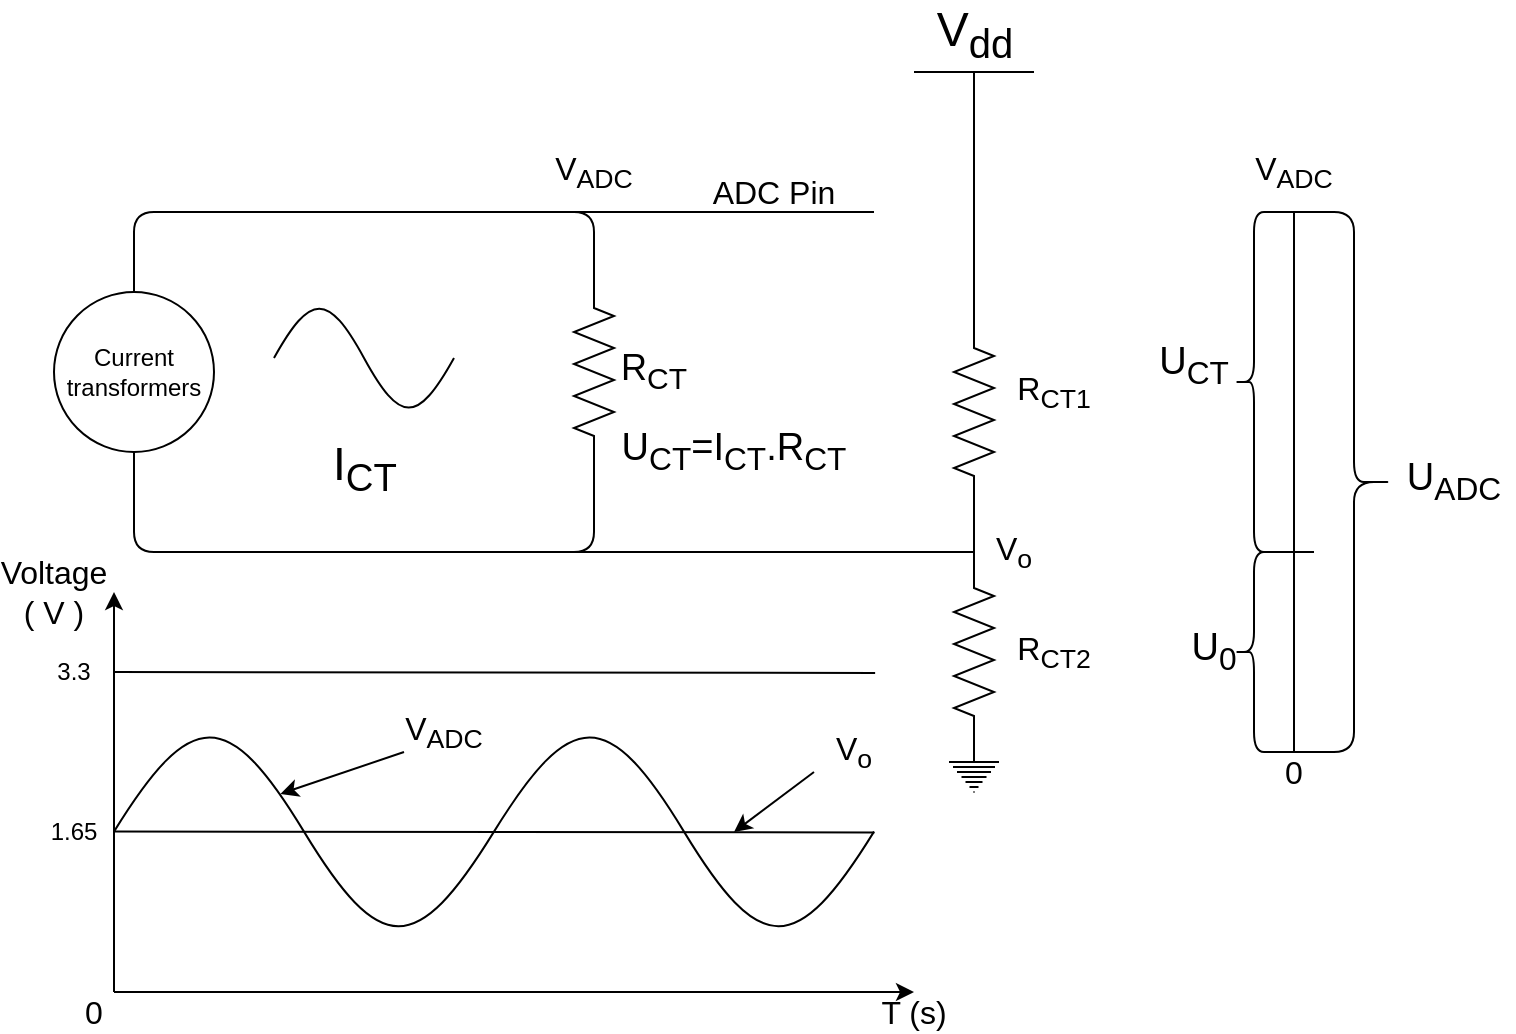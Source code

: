 <mxfile version="13.6.2" type="device"><diagram id="0wKT3MIKC917mCtCU-vZ" name="Page-1"><mxGraphModel dx="1024" dy="632" grid="1" gridSize="10" guides="1" tooltips="1" connect="1" arrows="1" fold="1" page="1" pageScale="1" pageWidth="850" pageHeight="1100" math="0" shadow="0"><root><mxCell id="0"/><mxCell id="1" parent="0"/><mxCell id="Y6_YUUij8cKoesjlLcg6-1" value="Current transformers" style="ellipse;whiteSpace=wrap;html=1;aspect=fixed;" vertex="1" parent="1"><mxGeometry x="210" y="210" width="80" height="80" as="geometry"/></mxCell><mxCell id="Y6_YUUij8cKoesjlLcg6-2" value="" style="pointerEvents=1;verticalLabelPosition=bottom;shadow=0;dashed=0;align=center;html=1;verticalAlign=top;shape=mxgraph.electrical.resistors.resistor_2;rotation=90;" vertex="1" parent="1"><mxGeometry x="430" y="240" width="100" height="20" as="geometry"/></mxCell><mxCell id="Y6_YUUij8cKoesjlLcg6-6" value="&lt;font style=&quot;font-size: 18px&quot;&gt;R&lt;sub&gt;CT&lt;/sub&gt;&lt;/font&gt;" style="text;html=1;strokeColor=none;fillColor=none;align=center;verticalAlign=middle;whiteSpace=wrap;rounded=0;" vertex="1" parent="1"><mxGeometry x="490" y="240" width="40" height="20" as="geometry"/></mxCell><mxCell id="Y6_YUUij8cKoesjlLcg6-9" value="" style="endArrow=none;html=1;exitX=0.5;exitY=0;exitDx=0;exitDy=0;entryX=0;entryY=0.5;entryDx=0;entryDy=0;entryPerimeter=0;" edge="1" parent="1" source="Y6_YUUij8cKoesjlLcg6-1" target="Y6_YUUij8cKoesjlLcg6-2"><mxGeometry width="50" height="50" relative="1" as="geometry"><mxPoint x="400" y="350" as="sourcePoint"/><mxPoint x="450" y="300" as="targetPoint"/><Array as="points"><mxPoint x="250" y="170"/><mxPoint x="480" y="170"/></Array></mxGeometry></mxCell><mxCell id="Y6_YUUij8cKoesjlLcg6-10" value="" style="endArrow=none;html=1;exitX=0.5;exitY=1;exitDx=0;exitDy=0;entryX=1;entryY=0.5;entryDx=0;entryDy=0;entryPerimeter=0;" edge="1" parent="1" source="Y6_YUUij8cKoesjlLcg6-1" target="Y6_YUUij8cKoesjlLcg6-2"><mxGeometry width="50" height="50" relative="1" as="geometry"><mxPoint x="400" y="350" as="sourcePoint"/><mxPoint x="450" y="300" as="targetPoint"/><Array as="points"><mxPoint x="250" y="340"/><mxPoint x="480" y="340"/></Array></mxGeometry></mxCell><mxCell id="Y6_YUUij8cKoesjlLcg6-11" value="&lt;font style=&quot;font-size: 23px&quot;&gt;I&lt;sub&gt;CT&lt;/sub&gt;&lt;/font&gt;" style="pointerEvents=1;verticalLabelPosition=bottom;shadow=0;dashed=0;align=center;html=1;verticalAlign=top;shape=mxgraph.electrical.waveforms.sine_wave;" vertex="1" parent="1"><mxGeometry x="320" y="210" width="90" height="66.18" as="geometry"/></mxCell><mxCell id="Y6_YUUij8cKoesjlLcg6-13" value="&lt;font style=&quot;font-size: 19px&quot;&gt;U&lt;sub&gt;CT&lt;/sub&gt;=I&lt;sub&gt;CT&lt;/sub&gt;.R&lt;sub&gt;CT&lt;/sub&gt;&lt;/font&gt;" style="text;html=1;strokeColor=none;fillColor=none;align=center;verticalAlign=middle;whiteSpace=wrap;rounded=0;strokeWidth=13;" vertex="1" parent="1"><mxGeometry x="530" y="290" width="40" as="geometry"/></mxCell><mxCell id="Y6_YUUij8cKoesjlLcg6-15" value="" style="pointerEvents=1;verticalLabelPosition=bottom;shadow=0;dashed=0;align=center;html=1;verticalAlign=top;shape=mxgraph.electrical.resistors.resistor_2;strokeWidth=1;rotation=90;" vertex="1" parent="1"><mxGeometry x="620" y="260" width="100" height="20" as="geometry"/></mxCell><mxCell id="Y6_YUUij8cKoesjlLcg6-16" value="" style="pointerEvents=1;verticalLabelPosition=bottom;shadow=0;dashed=0;align=center;html=1;verticalAlign=top;shape=mxgraph.electrical.resistors.resistor_2;strokeWidth=1;rotation=90;" vertex="1" parent="1"><mxGeometry x="620" y="380" width="100" height="20" as="geometry"/></mxCell><mxCell id="Y6_YUUij8cKoesjlLcg6-17" value="" style="endArrow=none;html=1;exitX=1;exitY=0.5;exitDx=0;exitDy=0;exitPerimeter=0;entryX=0;entryY=0.5;entryDx=0;entryDy=0;entryPerimeter=0;" edge="1" parent="1" source="Y6_YUUij8cKoesjlLcg6-15" target="Y6_YUUij8cKoesjlLcg6-16"><mxGeometry width="50" height="50" relative="1" as="geometry"><mxPoint x="630" y="210" as="sourcePoint"/><mxPoint x="680" y="160" as="targetPoint"/></mxGeometry></mxCell><mxCell id="Y6_YUUij8cKoesjlLcg6-18" value="" style="pointerEvents=1;verticalLabelPosition=bottom;shadow=0;dashed=0;align=center;html=1;verticalAlign=top;shape=mxgraph.electrical.signal_sources.protective_earth;strokeWidth=1;" vertex="1" parent="1"><mxGeometry x="657.5" y="440" width="25" height="20" as="geometry"/></mxCell><mxCell id="Y6_YUUij8cKoesjlLcg6-19" value="V&lt;sub&gt;dd&lt;/sub&gt;" style="verticalLabelPosition=top;verticalAlign=bottom;shape=mxgraph.electrical.signal_sources.vdd;shadow=0;dashed=0;align=center;strokeWidth=1;fontSize=24;html=1;flipV=1;" vertex="1" parent="1"><mxGeometry x="640" y="100" width="60" height="40" as="geometry"/></mxCell><mxCell id="Y6_YUUij8cKoesjlLcg6-20" value="&lt;font style=&quot;font-size: 16px&quot;&gt;R&lt;sub&gt;CT1&lt;/sub&gt;&lt;/font&gt;" style="text;html=1;strokeColor=none;fillColor=none;align=center;verticalAlign=middle;whiteSpace=wrap;rounded=0;" vertex="1" parent="1"><mxGeometry x="690" y="250" width="40" height="20" as="geometry"/></mxCell><mxCell id="Y6_YUUij8cKoesjlLcg6-21" value="&lt;font style=&quot;font-size: 16px&quot;&gt;R&lt;sub&gt;CT2&lt;/sub&gt;&lt;/font&gt;" style="text;html=1;strokeColor=none;fillColor=none;align=center;verticalAlign=middle;whiteSpace=wrap;rounded=0;" vertex="1" parent="1"><mxGeometry x="690" y="380" width="40" height="20" as="geometry"/></mxCell><mxCell id="Y6_YUUij8cKoesjlLcg6-22" value="" style="endArrow=none;html=1;" edge="1" parent="1"><mxGeometry width="50" height="50" relative="1" as="geometry"><mxPoint x="470" y="340" as="sourcePoint"/><mxPoint x="670" y="340" as="targetPoint"/></mxGeometry></mxCell><mxCell id="Y6_YUUij8cKoesjlLcg6-25" value="" style="endArrow=none;html=1;entryX=1;entryY=1;entryDx=0;entryDy=0;" edge="1" parent="1" target="Y6_YUUij8cKoesjlLcg6-26"><mxGeometry width="50" height="50" relative="1" as="geometry"><mxPoint x="460" y="170" as="sourcePoint"/><mxPoint x="520" y="170" as="targetPoint"/></mxGeometry></mxCell><mxCell id="Y6_YUUij8cKoesjlLcg6-26" value="&lt;font style=&quot;font-size: 16px&quot;&gt;ADC Pin&lt;/font&gt;" style="text;html=1;strokeColor=none;fillColor=none;align=center;verticalAlign=middle;whiteSpace=wrap;rounded=0;" vertex="1" parent="1"><mxGeometry x="520" y="150" width="100" height="20" as="geometry"/></mxCell><mxCell id="Y6_YUUij8cKoesjlLcg6-28" value="&lt;font style=&quot;font-size: 16px&quot;&gt;V&lt;sub&gt;o&lt;/sub&gt;&lt;/font&gt;" style="text;html=1;strokeColor=none;fillColor=none;align=center;verticalAlign=middle;whiteSpace=wrap;rounded=0;" vertex="1" parent="1"><mxGeometry x="670" y="330" width="40" height="20" as="geometry"/></mxCell><mxCell id="Y6_YUUij8cKoesjlLcg6-29" value="" style="endArrow=classic;html=1;" edge="1" parent="1"><mxGeometry width="50" height="50" relative="1" as="geometry"><mxPoint x="240" y="560" as="sourcePoint"/><mxPoint x="640" y="560" as="targetPoint"/></mxGeometry></mxCell><mxCell id="Y6_YUUij8cKoesjlLcg6-30" value="" style="endArrow=classic;html=1;" edge="1" parent="1"><mxGeometry width="50" height="50" relative="1" as="geometry"><mxPoint x="240" y="560" as="sourcePoint"/><mxPoint x="240" y="360" as="targetPoint"/></mxGeometry></mxCell><mxCell id="Y6_YUUij8cKoesjlLcg6-31" value="&lt;font style=&quot;font-size: 16px&quot;&gt;Voltage&lt;br&gt;( V )&lt;br&gt;&lt;/font&gt;" style="text;html=1;strokeColor=none;fillColor=none;align=center;verticalAlign=middle;whiteSpace=wrap;rounded=0;" vertex="1" parent="1"><mxGeometry x="190" y="350" width="40" height="20" as="geometry"/></mxCell><mxCell id="Y6_YUUij8cKoesjlLcg6-32" value="&lt;span style=&quot;font-size: 16px&quot;&gt;T (s)&lt;/span&gt;" style="text;html=1;strokeColor=none;fillColor=none;align=center;verticalAlign=middle;whiteSpace=wrap;rounded=0;" vertex="1" parent="1"><mxGeometry x="580" y="560" width="120" height="20" as="geometry"/></mxCell><mxCell id="Y6_YUUij8cKoesjlLcg6-34" value="&lt;font style=&quot;font-size: 16px&quot;&gt;0&lt;/font&gt;" style="text;html=1;strokeColor=none;fillColor=none;align=center;verticalAlign=middle;whiteSpace=wrap;rounded=0;" vertex="1" parent="1"><mxGeometry x="210" y="560" width="40" height="20" as="geometry"/></mxCell><mxCell id="Y6_YUUij8cKoesjlLcg6-35" value="1.65" style="text;html=1;strokeColor=none;fillColor=none;align=center;verticalAlign=middle;whiteSpace=wrap;rounded=0;" vertex="1" parent="1"><mxGeometry x="200" y="470" width="40" height="20" as="geometry"/></mxCell><mxCell id="Y6_YUUij8cKoesjlLcg6-37" value="" style="pointerEvents=1;verticalLabelPosition=bottom;shadow=0;dashed=0;align=center;html=1;verticalAlign=top;shape=mxgraph.electrical.waveforms.sine_wave;strokeWidth=1;" vertex="1" parent="1"><mxGeometry x="240" y="416.91" width="190" height="126.18" as="geometry"/></mxCell><mxCell id="Y6_YUUij8cKoesjlLcg6-38" value="" style="endArrow=none;html=1;exitX=1;exitY=0.5;exitDx=0;exitDy=0;fillColor=#f8cecc;strokeWidth=1;" edge="1" parent="1" source="Y6_YUUij8cKoesjlLcg6-35" target="Y6_YUUij8cKoesjlLcg6-37"><mxGeometry width="50" height="50" relative="1" as="geometry"><mxPoint x="240" y="480.0" as="sourcePoint"/><mxPoint x="630" y="480.0" as="targetPoint"/></mxGeometry></mxCell><mxCell id="Y6_YUUij8cKoesjlLcg6-39" value="" style="pointerEvents=1;verticalLabelPosition=bottom;shadow=0;dashed=0;align=center;html=1;verticalAlign=top;shape=mxgraph.electrical.waveforms.sine_wave;strokeWidth=1;" vertex="1" parent="1"><mxGeometry x="430" y="416.91" width="190" height="126.18" as="geometry"/></mxCell><mxCell id="Y6_YUUij8cKoesjlLcg6-40" value="" style="endArrow=none;html=1;strokeColor=#000000;strokeWidth=1;exitX=-0.002;exitY=0.498;exitDx=0;exitDy=0;exitPerimeter=0;entryX=1.001;entryY=0.502;entryDx=0;entryDy=0;entryPerimeter=0;" edge="1" parent="1" source="Y6_YUUij8cKoesjlLcg6-37" target="Y6_YUUij8cKoesjlLcg6-39"><mxGeometry width="50" height="50" relative="1" as="geometry"><mxPoint x="460" y="410" as="sourcePoint"/><mxPoint x="680" y="477" as="targetPoint"/></mxGeometry></mxCell><mxCell id="Y6_YUUij8cKoesjlLcg6-42" value="" style="endArrow=none;html=1;strokeColor=#000000;strokeWidth=1;exitX=-0.002;exitY=0.498;exitDx=0;exitDy=0;exitPerimeter=0;entryX=1.001;entryY=0.502;entryDx=0;entryDy=0;entryPerimeter=0;" edge="1" parent="1"><mxGeometry width="50" height="50" relative="1" as="geometry"><mxPoint x="240.0" y="399.998" as="sourcePoint"/><mxPoint x="620.57" y="400.502" as="targetPoint"/></mxGeometry></mxCell><mxCell id="Y6_YUUij8cKoesjlLcg6-43" value="3.3" style="text;html=1;strokeColor=none;fillColor=none;align=center;verticalAlign=middle;whiteSpace=wrap;rounded=0;" vertex="1" parent="1"><mxGeometry x="200" y="390" width="40" height="20" as="geometry"/></mxCell><mxCell id="Y6_YUUij8cKoesjlLcg6-46" value="&lt;font style=&quot;font-size: 16px&quot;&gt;V&lt;sub&gt;o&lt;/sub&gt;&lt;/font&gt;" style="text;html=1;strokeColor=none;fillColor=none;align=center;verticalAlign=middle;whiteSpace=wrap;rounded=0;" vertex="1" parent="1"><mxGeometry x="590" y="430" width="40" height="20" as="geometry"/></mxCell><mxCell id="Y6_YUUij8cKoesjlLcg6-47" value="" style="endArrow=classic;html=1;strokeColor=#000000;strokeWidth=1;exitX=0;exitY=1;exitDx=0;exitDy=0;" edge="1" parent="1" source="Y6_YUUij8cKoesjlLcg6-46"><mxGeometry width="50" height="50" relative="1" as="geometry"><mxPoint x="420" y="370" as="sourcePoint"/><mxPoint x="550" y="480" as="targetPoint"/></mxGeometry></mxCell><mxCell id="Y6_YUUij8cKoesjlLcg6-50" value="" style="endArrow=none;html=1;strokeColor=#000000;strokeWidth=1;entryX=0.5;entryY=0;entryDx=0;entryDy=0;entryPerimeter=0;exitX=0;exitY=0.5;exitDx=0;exitDy=0;exitPerimeter=0;" edge="1" parent="1" source="Y6_YUUij8cKoesjlLcg6-15" target="Y6_YUUij8cKoesjlLcg6-19"><mxGeometry width="50" height="50" relative="1" as="geometry"><mxPoint x="620" y="310" as="sourcePoint"/><mxPoint x="670" y="260" as="targetPoint"/></mxGeometry></mxCell><mxCell id="Y6_YUUij8cKoesjlLcg6-51" value="" style="endArrow=none;html=1;strokeColor=#000000;strokeWidth=1;" edge="1" parent="1"><mxGeometry width="50" height="50" relative="1" as="geometry"><mxPoint x="830" y="439.65" as="sourcePoint"/><mxPoint x="830" y="169.65" as="targetPoint"/></mxGeometry></mxCell><mxCell id="Y6_YUUij8cKoesjlLcg6-52" value="" style="endArrow=none;html=1;strokeColor=#000000;strokeWidth=1;" edge="1" parent="1"><mxGeometry width="50" height="50" relative="1" as="geometry"><mxPoint x="820" y="170" as="sourcePoint"/><mxPoint x="840" y="170" as="targetPoint"/></mxGeometry></mxCell><mxCell id="Y6_YUUij8cKoesjlLcg6-53" value="" style="endArrow=none;html=1;strokeColor=#000000;strokeWidth=1;" edge="1" parent="1"><mxGeometry width="50" height="50" relative="1" as="geometry"><mxPoint x="820" y="340.0" as="sourcePoint"/><mxPoint x="840" y="340.0" as="targetPoint"/><Array as="points"><mxPoint x="830" y="340.0"/></Array></mxGeometry></mxCell><mxCell id="Y6_YUUij8cKoesjlLcg6-54" value="" style="endArrow=none;html=1;strokeColor=#000000;strokeWidth=1;" edge="1" parent="1"><mxGeometry width="50" height="50" relative="1" as="geometry"><mxPoint x="820" y="440.0" as="sourcePoint"/><mxPoint x="840" y="440.0" as="targetPoint"/></mxGeometry></mxCell><mxCell id="Y6_YUUij8cKoesjlLcg6-59" value="" style="shape=curlyBracket;whiteSpace=wrap;html=1;rounded=1;strokeWidth=1;" vertex="1" parent="1"><mxGeometry x="800" y="170" width="20" height="170" as="geometry"/></mxCell><mxCell id="Y6_YUUij8cKoesjlLcg6-60" value="&lt;font style=&quot;font-size: 19px&quot;&gt;U&lt;sub&gt;CT&lt;br&gt;&lt;br&gt;&lt;/sub&gt;&lt;/font&gt;" style="text;html=1;strokeColor=none;fillColor=none;align=center;verticalAlign=middle;whiteSpace=wrap;rounded=0;strokeWidth=13;" vertex="1" parent="1"><mxGeometry x="760" y="260" width="40" as="geometry"/></mxCell><mxCell id="Y6_YUUij8cKoesjlLcg6-66" value="&lt;span style=&quot;font-size: 16px&quot;&gt;0&lt;/span&gt;" style="text;html=1;strokeColor=none;fillColor=none;align=center;verticalAlign=middle;whiteSpace=wrap;rounded=0;" vertex="1" parent="1"><mxGeometry x="810" y="440" width="40" height="20" as="geometry"/></mxCell><mxCell id="Y6_YUUij8cKoesjlLcg6-67" value="&lt;font style=&quot;font-size: 16px&quot;&gt;V&lt;sub&gt;ADC&lt;/sub&gt;&lt;/font&gt;" style="text;html=1;strokeColor=none;fillColor=none;align=center;verticalAlign=middle;whiteSpace=wrap;rounded=0;" vertex="1" parent="1"><mxGeometry x="810" y="140" width="40" height="20" as="geometry"/></mxCell><mxCell id="Y6_YUUij8cKoesjlLcg6-68" value="" style="shape=curlyBracket;whiteSpace=wrap;html=1;rounded=1;strokeWidth=1;rotation=-180;" vertex="1" parent="1"><mxGeometry x="840" y="170" width="40" height="270" as="geometry"/></mxCell><mxCell id="Y6_YUUij8cKoesjlLcg6-69" value="" style="shape=curlyBracket;whiteSpace=wrap;html=1;rounded=1;strokeWidth=1;size=0.5;" vertex="1" parent="1"><mxGeometry x="800" y="340" width="20" height="100" as="geometry"/></mxCell><mxCell id="Y6_YUUij8cKoesjlLcg6-70" value="&lt;font style=&quot;font-size: 19px&quot;&gt;U&lt;sub&gt;0&lt;br&gt;&lt;/sub&gt;&lt;/font&gt;" style="text;html=1;strokeColor=none;fillColor=none;align=center;verticalAlign=middle;whiteSpace=wrap;rounded=0;strokeWidth=13;" vertex="1" parent="1"><mxGeometry x="760" y="380" width="60" height="20" as="geometry"/></mxCell><mxCell id="Y6_YUUij8cKoesjlLcg6-72" value="&lt;font style=&quot;font-size: 16px&quot;&gt;V&lt;sub&gt;ADC&lt;/sub&gt;&lt;/font&gt;" style="text;html=1;strokeColor=none;fillColor=none;align=center;verticalAlign=middle;whiteSpace=wrap;rounded=0;" vertex="1" parent="1"><mxGeometry x="460" y="140" width="40" height="20" as="geometry"/></mxCell><mxCell id="Y6_YUUij8cKoesjlLcg6-73" value="&lt;font style=&quot;font-size: 16px&quot;&gt;V&lt;sub&gt;ADC&lt;/sub&gt;&lt;/font&gt;" style="text;html=1;strokeColor=none;fillColor=none;align=center;verticalAlign=middle;whiteSpace=wrap;rounded=0;" vertex="1" parent="1"><mxGeometry x="385" y="420" width="40" height="20" as="geometry"/></mxCell><mxCell id="Y6_YUUij8cKoesjlLcg6-74" value="" style="endArrow=classic;html=1;strokeColor=#000000;strokeWidth=1;exitX=0;exitY=1;exitDx=0;exitDy=0;entryX=0.438;entryY=0.349;entryDx=0;entryDy=0;entryPerimeter=0;" edge="1" parent="1" source="Y6_YUUij8cKoesjlLcg6-73" target="Y6_YUUij8cKoesjlLcg6-37"><mxGeometry width="50" height="50" relative="1" as="geometry"><mxPoint x="600" y="460" as="sourcePoint"/><mxPoint x="560" y="490" as="targetPoint"/></mxGeometry></mxCell><mxCell id="Y6_YUUij8cKoesjlLcg6-75" value="&lt;font style=&quot;font-size: 19px&quot;&gt;U&lt;sub&gt;ADC&lt;br&gt;&lt;/sub&gt;&lt;/font&gt;" style="text;html=1;strokeColor=none;fillColor=none;align=center;verticalAlign=middle;whiteSpace=wrap;rounded=0;strokeWidth=13;" vertex="1" parent="1"><mxGeometry x="880" y="295" width="60" height="20" as="geometry"/></mxCell></root></mxGraphModel></diagram></mxfile>